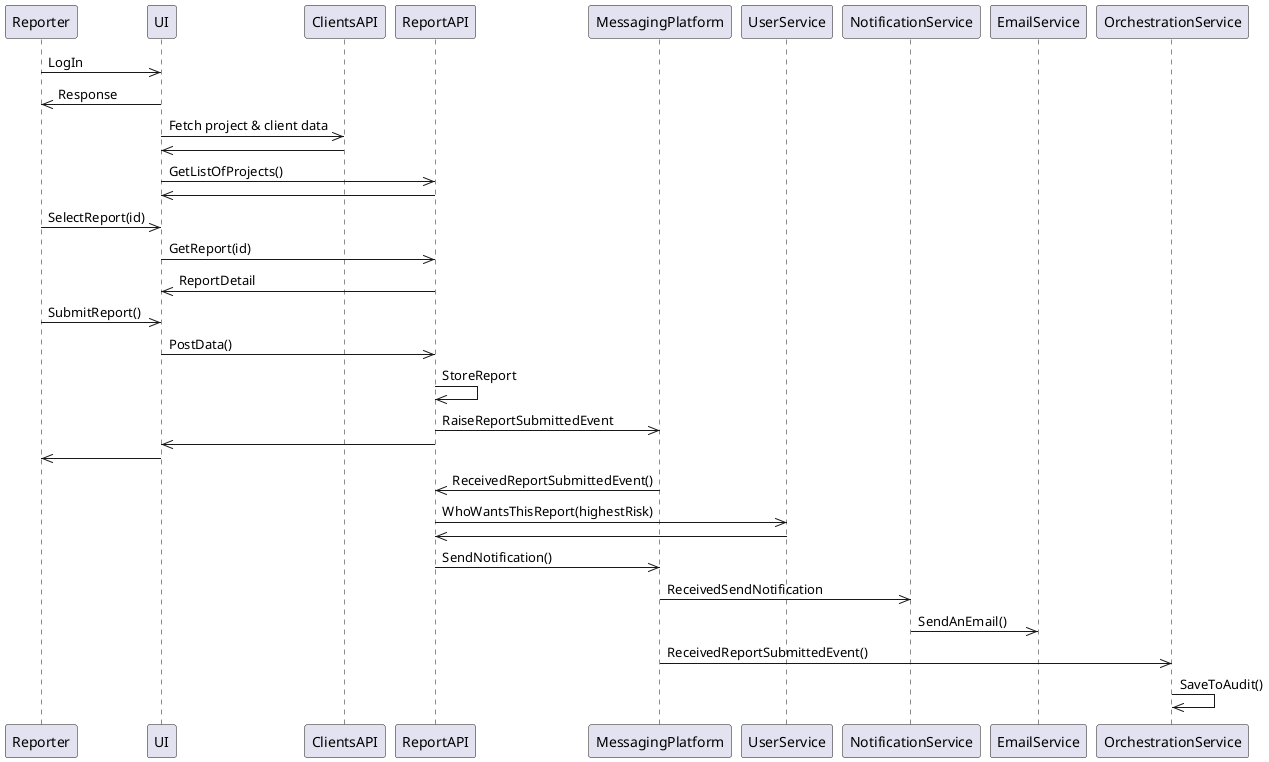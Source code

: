 @startuml Report Submission
Reporter->>UI: LogIn
UI->>Reporter: Response
UI->>ClientsAPI: Fetch project & client data
ClientsAPI->>UI: 
UI->>ReportAPI: GetListOfProjects()
ReportAPI->>UI: 
Reporter->>UI: SelectReport(id)
UI->>ReportAPI: GetReport(id)
ReportAPI->>UI: ReportDetail
Reporter->>UI: SubmitReport()
UI->>ReportAPI: PostData()
ReportAPI->>ReportAPI: StoreReport
ReportAPI->>MessagingPlatform: RaiseReportSubmittedEvent
ReportAPI->>UI: 
UI->>Reporter: 
MessagingPlatform->>ReportAPI: ReceivedReportSubmittedEvent()
ReportAPI->>UserService: WhoWantsThisReport(highestRisk)
UserService->>ReportAPI: 
ReportAPI->>MessagingPlatform: SendNotification()    
MessagingPlatform->>NotificationService: ReceivedSendNotification
NotificationService->>EmailService: SendAnEmail()
MessagingPlatform->>OrchestrationService: ReceivedReportSubmittedEvent()
OrchestrationService->>OrchestrationService: SaveToAudit()
